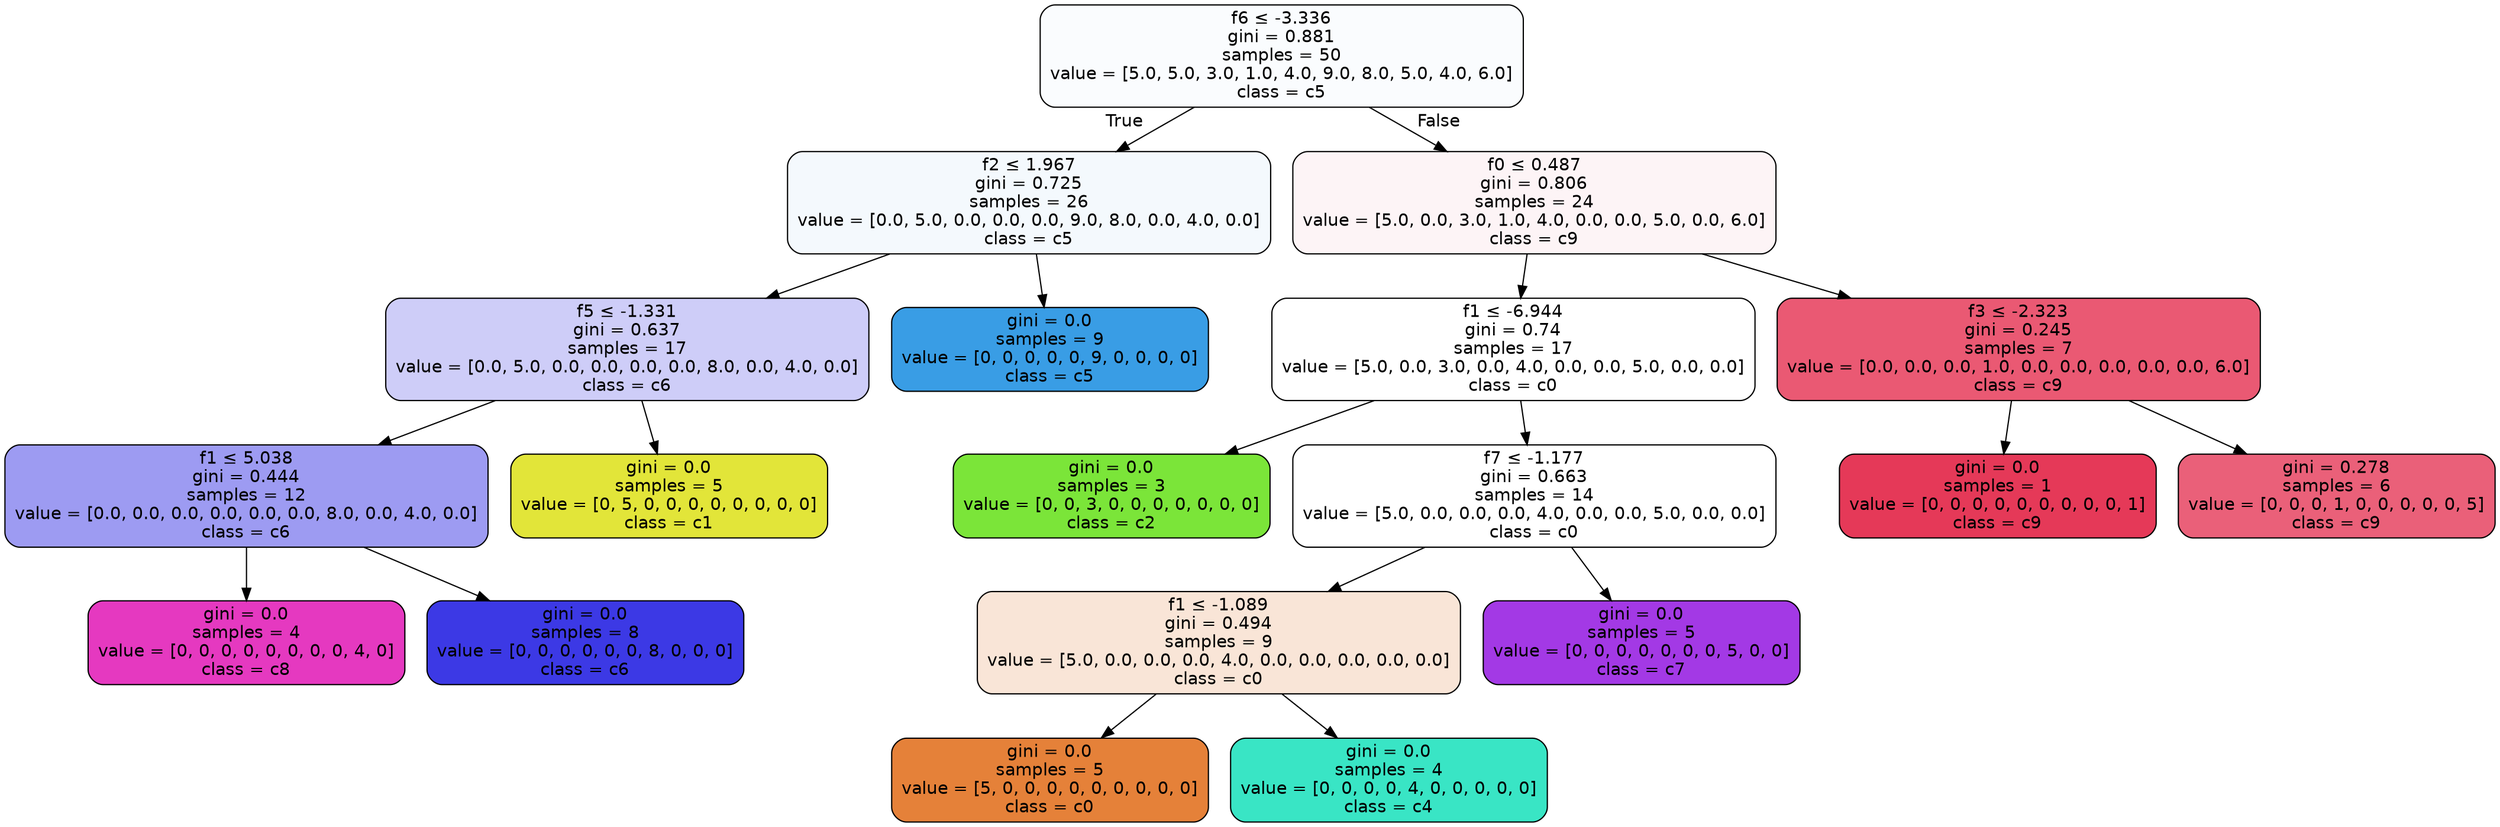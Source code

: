 digraph Tree {
node [shape=box, style="filled, rounded", color="black", fontname=helvetica] ;
edge [fontname=helvetica] ;
0 [label=<f6 &le; -3.336<br/>gini = 0.881<br/>samples = 50<br/>value = [5.0, 5.0, 3.0, 1.0, 4.0, 9.0, 8.0, 5.0, 4.0, 6.0]<br/>class = c5>, fillcolor="#399de506"] ;
1 [label=<f2 &le; 1.967<br/>gini = 0.725<br/>samples = 26<br/>value = [0.0, 5.0, 0.0, 0.0, 0.0, 9.0, 8.0, 0.0, 4.0, 0.0]<br/>class = c5>, fillcolor="#399de50e"] ;
0 -> 1 [labeldistance=2.5, labelangle=45, headlabel="True"] ;
2 [label=<f5 &le; -1.331<br/>gini = 0.637<br/>samples = 17<br/>value = [0.0, 5.0, 0.0, 0.0, 0.0, 0.0, 8.0, 0.0, 4.0, 0.0]<br/>class = c6>, fillcolor="#3c39e540"] ;
1 -> 2 ;
3 [label=<f1 &le; 5.038<br/>gini = 0.444<br/>samples = 12<br/>value = [0.0, 0.0, 0.0, 0.0, 0.0, 0.0, 8.0, 0.0, 4.0, 0.0]<br/>class = c6>, fillcolor="#3c39e580"] ;
2 -> 3 ;
4 [label=<gini = 0.0<br/>samples = 4<br/>value = [0, 0, 0, 0, 0, 0, 0, 0, 4, 0]<br/>class = c8>, fillcolor="#e539c0ff"] ;
3 -> 4 ;
5 [label=<gini = 0.0<br/>samples = 8<br/>value = [0, 0, 0, 0, 0, 0, 8, 0, 0, 0]<br/>class = c6>, fillcolor="#3c39e5ff"] ;
3 -> 5 ;
6 [label=<gini = 0.0<br/>samples = 5<br/>value = [0, 5, 0, 0, 0, 0, 0, 0, 0, 0]<br/>class = c1>, fillcolor="#e2e539ff"] ;
2 -> 6 ;
7 [label=<gini = 0.0<br/>samples = 9<br/>value = [0, 0, 0, 0, 0, 9, 0, 0, 0, 0]<br/>class = c5>, fillcolor="#399de5ff"] ;
1 -> 7 ;
8 [label=<f0 &le; 0.487<br/>gini = 0.806<br/>samples = 24<br/>value = [5.0, 0.0, 3.0, 1.0, 4.0, 0.0, 0.0, 5.0, 0.0, 6.0]<br/>class = c9>, fillcolor="#e539580d"] ;
0 -> 8 [labeldistance=2.5, labelangle=-45, headlabel="False"] ;
9 [label=<f1 &le; -6.944<br/>gini = 0.74<br/>samples = 17<br/>value = [5.0, 0.0, 3.0, 0.0, 4.0, 0.0, 0.0, 5.0, 0.0, 0.0]<br/>class = c0>, fillcolor="#e5813900"] ;
8 -> 9 ;
10 [label=<gini = 0.0<br/>samples = 3<br/>value = [0, 0, 3, 0, 0, 0, 0, 0, 0, 0]<br/>class = c2>, fillcolor="#7be539ff"] ;
9 -> 10 ;
11 [label=<f7 &le; -1.177<br/>gini = 0.663<br/>samples = 14<br/>value = [5.0, 0.0, 0.0, 0.0, 4.0, 0.0, 0.0, 5.0, 0.0, 0.0]<br/>class = c0>, fillcolor="#e5813900"] ;
9 -> 11 ;
12 [label=<f1 &le; -1.089<br/>gini = 0.494<br/>samples = 9<br/>value = [5.0, 0.0, 0.0, 0.0, 4.0, 0.0, 0.0, 0.0, 0.0, 0.0]<br/>class = c0>, fillcolor="#e5813933"] ;
11 -> 12 ;
13 [label=<gini = 0.0<br/>samples = 5<br/>value = [5, 0, 0, 0, 0, 0, 0, 0, 0, 0]<br/>class = c0>, fillcolor="#e58139ff"] ;
12 -> 13 ;
14 [label=<gini = 0.0<br/>samples = 4<br/>value = [0, 0, 0, 0, 4, 0, 0, 0, 0, 0]<br/>class = c4>, fillcolor="#39e5c5ff"] ;
12 -> 14 ;
15 [label=<gini = 0.0<br/>samples = 5<br/>value = [0, 0, 0, 0, 0, 0, 0, 5, 0, 0]<br/>class = c7>, fillcolor="#a339e5ff"] ;
11 -> 15 ;
16 [label=<f3 &le; -2.323<br/>gini = 0.245<br/>samples = 7<br/>value = [0.0, 0.0, 0.0, 1.0, 0.0, 0.0, 0.0, 0.0, 0.0, 6.0]<br/>class = c9>, fillcolor="#e53958d5"] ;
8 -> 16 ;
18 [label=<gini = 0.0<br/>samples = 1<br/>value = [0, 0, 0, 0, 0, 0, 0, 0, 0, 1]<br/>class = c9>, fillcolor="#e53958ff"] ;
16 -> 18 ;
17 [label=<gini = 0.278<br/>samples = 6<br/>value = [0, 0, 0, 1, 0, 0, 0, 0, 0, 5]<br/>class = c9>, fillcolor="#e53958cc"] ;
16 -> 17 ;
}
